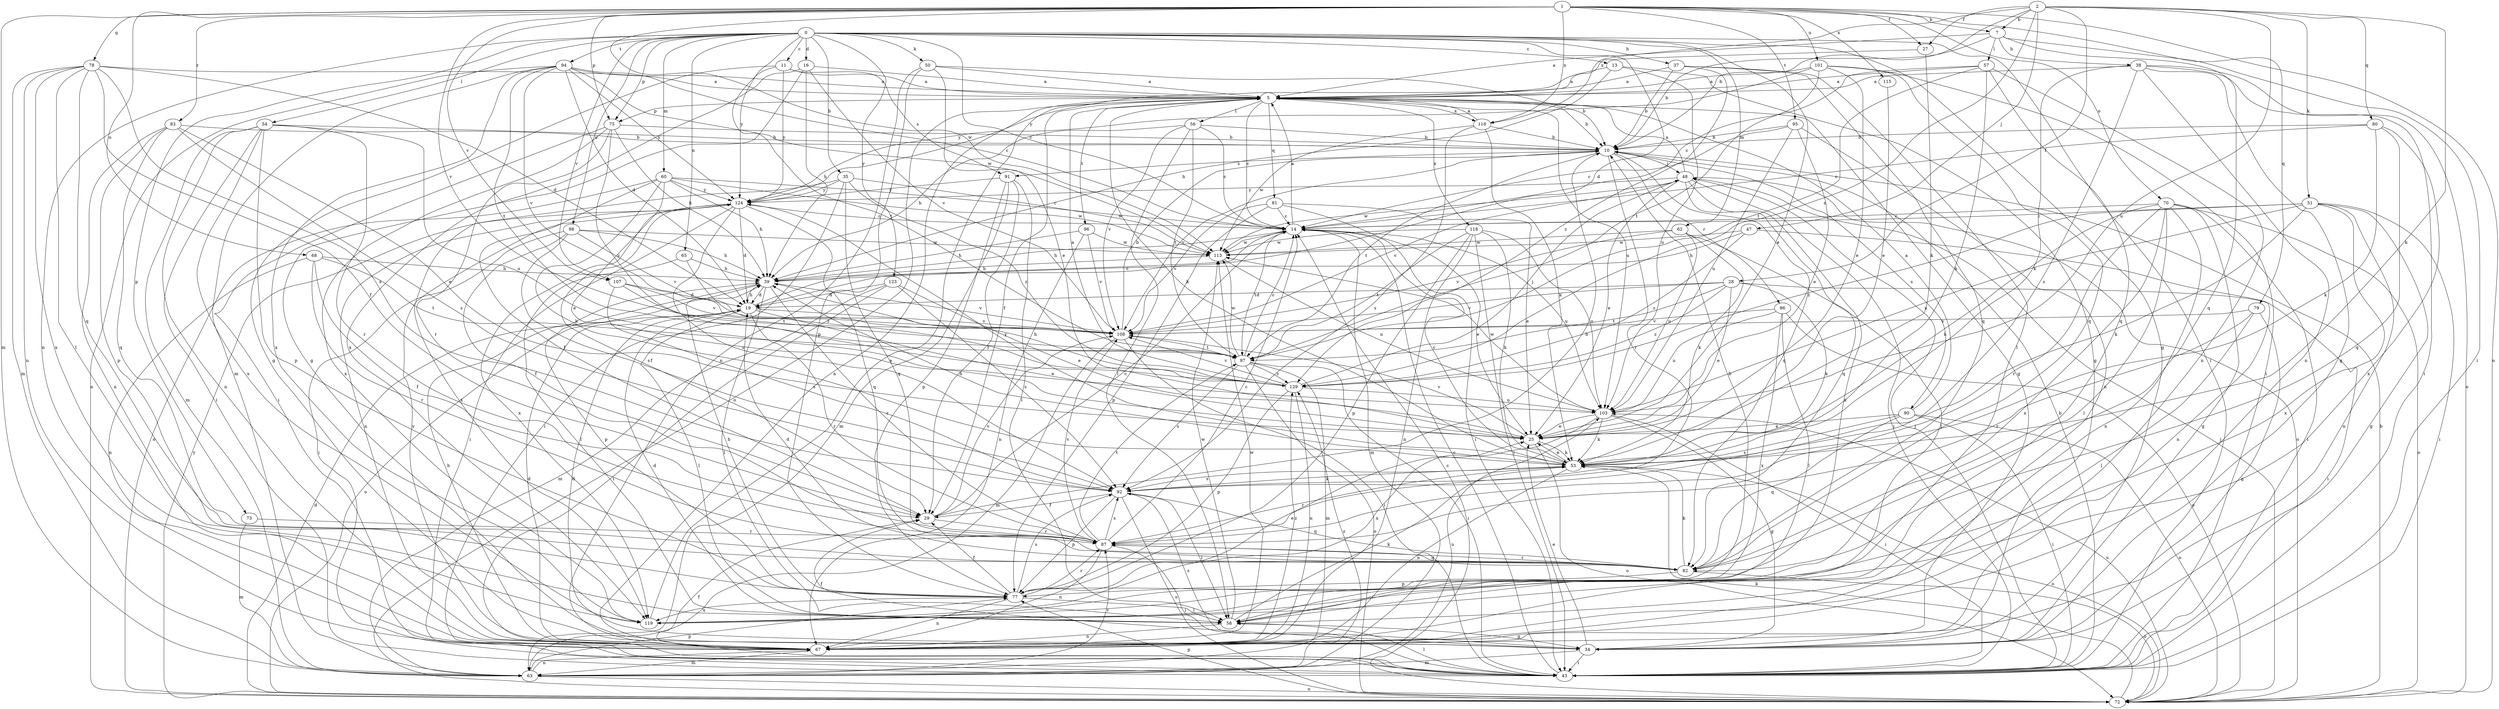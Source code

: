 strict digraph  {
0;
1;
2;
5;
7;
10;
11;
13;
14;
16;
19;
25;
27;
28;
29;
34;
35;
37;
38;
39;
43;
47;
48;
50;
51;
53;
54;
56;
57;
58;
60;
62;
63;
65;
67;
68;
70;
72;
73;
75;
77;
78;
79;
80;
81;
82;
83;
86;
87;
90;
91;
92;
94;
95;
96;
97;
98;
101;
103;
107;
108;
113;
115;
116;
118;
119;
123;
124;
129;
0 -> 11  [label=c];
0 -> 13  [label=c];
0 -> 14  [label=c];
0 -> 16  [label=d];
0 -> 19  [label=d];
0 -> 25  [label=e];
0 -> 34  [label=g];
0 -> 35  [label=h];
0 -> 37  [label=h];
0 -> 43  [label=i];
0 -> 50  [label=k];
0 -> 54  [label=l];
0 -> 60  [label=m];
0 -> 62  [label=m];
0 -> 65  [label=n];
0 -> 67  [label=n];
0 -> 73  [label=p];
0 -> 75  [label=p];
0 -> 94  [label=t];
0 -> 98  [label=u];
0 -> 107  [label=v];
0 -> 123  [label=y];
0 -> 124  [label=y];
1 -> 7  [label=b];
1 -> 27  [label=f];
1 -> 63  [label=m];
1 -> 68  [label=o];
1 -> 70  [label=o];
1 -> 72  [label=o];
1 -> 75  [label=p];
1 -> 78  [label=q];
1 -> 79  [label=q];
1 -> 83  [label=r];
1 -> 95  [label=t];
1 -> 101  [label=u];
1 -> 107  [label=v];
1 -> 108  [label=v];
1 -> 113  [label=w];
1 -> 115  [label=x];
1 -> 116  [label=x];
2 -> 7  [label=b];
2 -> 10  [label=b];
2 -> 27  [label=f];
2 -> 28  [label=f];
2 -> 47  [label=j];
2 -> 51  [label=k];
2 -> 53  [label=k];
2 -> 80  [label=q];
2 -> 103  [label=u];
2 -> 116  [label=x];
2 -> 129  [label=z];
5 -> 10  [label=b];
5 -> 14  [label=c];
5 -> 29  [label=f];
5 -> 34  [label=g];
5 -> 53  [label=k];
5 -> 56  [label=l];
5 -> 72  [label=o];
5 -> 75  [label=p];
5 -> 81  [label=q];
5 -> 96  [label=t];
5 -> 103  [label=u];
5 -> 116  [label=x];
5 -> 118  [label=x];
7 -> 5  [label=a];
7 -> 10  [label=b];
7 -> 38  [label=h];
7 -> 43  [label=i];
7 -> 57  [label=l];
7 -> 82  [label=q];
10 -> 48  [label=j];
10 -> 82  [label=q];
10 -> 86  [label=r];
10 -> 87  [label=r];
10 -> 90  [label=s];
10 -> 91  [label=s];
10 -> 97  [label=t];
10 -> 108  [label=v];
11 -> 5  [label=a];
11 -> 34  [label=g];
11 -> 91  [label=s];
11 -> 97  [label=t];
11 -> 124  [label=y];
13 -> 5  [label=a];
13 -> 34  [label=g];
13 -> 39  [label=h];
13 -> 103  [label=u];
14 -> 5  [label=a];
14 -> 25  [label=e];
14 -> 39  [label=h];
14 -> 63  [label=m];
14 -> 97  [label=t];
14 -> 103  [label=u];
14 -> 113  [label=w];
16 -> 5  [label=a];
16 -> 34  [label=g];
16 -> 39  [label=h];
16 -> 108  [label=v];
16 -> 119  [label=x];
19 -> 14  [label=c];
19 -> 25  [label=e];
19 -> 39  [label=h];
19 -> 58  [label=l];
19 -> 87  [label=r];
19 -> 108  [label=v];
25 -> 53  [label=k];
25 -> 72  [label=o];
25 -> 108  [label=v];
27 -> 53  [label=k];
27 -> 124  [label=y];
28 -> 19  [label=d];
28 -> 25  [label=e];
28 -> 43  [label=i];
28 -> 53  [label=k];
28 -> 97  [label=t];
28 -> 108  [label=v];
28 -> 129  [label=z];
29 -> 10  [label=b];
29 -> 14  [label=c];
29 -> 87  [label=r];
29 -> 108  [label=v];
34 -> 19  [label=d];
34 -> 25  [label=e];
34 -> 29  [label=f];
34 -> 43  [label=i];
34 -> 63  [label=m];
34 -> 92  [label=s];
35 -> 43  [label=i];
35 -> 82  [label=q];
35 -> 113  [label=w];
35 -> 119  [label=x];
35 -> 124  [label=y];
35 -> 129  [label=z];
37 -> 5  [label=a];
37 -> 10  [label=b];
37 -> 58  [label=l];
37 -> 82  [label=q];
37 -> 129  [label=z];
38 -> 5  [label=a];
38 -> 34  [label=g];
38 -> 43  [label=i];
38 -> 53  [label=k];
38 -> 67  [label=n];
38 -> 72  [label=o];
38 -> 92  [label=s];
39 -> 19  [label=d];
39 -> 58  [label=l];
39 -> 72  [label=o];
39 -> 77  [label=p];
39 -> 87  [label=r];
39 -> 108  [label=v];
43 -> 10  [label=b];
43 -> 14  [label=c];
43 -> 29  [label=f];
43 -> 48  [label=j];
43 -> 58  [label=l];
47 -> 39  [label=h];
47 -> 67  [label=n];
47 -> 113  [label=w];
47 -> 129  [label=z];
48 -> 5  [label=a];
48 -> 25  [label=e];
48 -> 43  [label=i];
48 -> 72  [label=o];
48 -> 82  [label=q];
48 -> 108  [label=v];
48 -> 113  [label=w];
48 -> 119  [label=x];
48 -> 124  [label=y];
50 -> 5  [label=a];
50 -> 10  [label=b];
50 -> 25  [label=e];
50 -> 67  [label=n];
50 -> 77  [label=p];
51 -> 14  [label=c];
51 -> 34  [label=g];
51 -> 43  [label=i];
51 -> 53  [label=k];
51 -> 67  [label=n];
51 -> 103  [label=u];
51 -> 119  [label=x];
51 -> 129  [label=z];
53 -> 14  [label=c];
53 -> 25  [label=e];
53 -> 39  [label=h];
53 -> 67  [label=n];
53 -> 72  [label=o];
53 -> 87  [label=r];
53 -> 92  [label=s];
53 -> 124  [label=y];
54 -> 10  [label=b];
54 -> 43  [label=i];
54 -> 63  [label=m];
54 -> 67  [label=n];
54 -> 77  [label=p];
54 -> 87  [label=r];
54 -> 103  [label=u];
54 -> 119  [label=x];
56 -> 10  [label=b];
56 -> 14  [label=c];
56 -> 39  [label=h];
56 -> 58  [label=l];
56 -> 97  [label=t];
56 -> 108  [label=v];
57 -> 5  [label=a];
57 -> 14  [label=c];
57 -> 53  [label=k];
57 -> 67  [label=n];
57 -> 82  [label=q];
57 -> 97  [label=t];
58 -> 19  [label=d];
58 -> 34  [label=g];
58 -> 53  [label=k];
58 -> 67  [label=n];
58 -> 113  [label=w];
60 -> 14  [label=c];
60 -> 25  [label=e];
60 -> 29  [label=f];
60 -> 39  [label=h];
60 -> 53  [label=k];
60 -> 72  [label=o];
60 -> 113  [label=w];
60 -> 124  [label=y];
62 -> 53  [label=k];
62 -> 58  [label=l];
62 -> 103  [label=u];
62 -> 108  [label=v];
62 -> 113  [label=w];
63 -> 67  [label=n];
63 -> 72  [label=o];
63 -> 77  [label=p];
63 -> 87  [label=r];
63 -> 103  [label=u];
63 -> 129  [label=z];
65 -> 39  [label=h];
65 -> 58  [label=l];
65 -> 129  [label=z];
67 -> 5  [label=a];
67 -> 19  [label=d];
67 -> 39  [label=h];
67 -> 63  [label=m];
67 -> 113  [label=w];
67 -> 124  [label=y];
67 -> 129  [label=z];
68 -> 29  [label=f];
68 -> 39  [label=h];
68 -> 67  [label=n];
68 -> 87  [label=r];
68 -> 97  [label=t];
70 -> 14  [label=c];
70 -> 34  [label=g];
70 -> 43  [label=i];
70 -> 53  [label=k];
70 -> 58  [label=l];
70 -> 67  [label=n];
70 -> 72  [label=o];
70 -> 87  [label=r];
70 -> 119  [label=x];
72 -> 10  [label=b];
72 -> 14  [label=c];
72 -> 19  [label=d];
72 -> 48  [label=j];
72 -> 53  [label=k];
72 -> 77  [label=p];
72 -> 103  [label=u];
72 -> 124  [label=y];
73 -> 63  [label=m];
73 -> 87  [label=r];
75 -> 10  [label=b];
75 -> 39  [label=h];
75 -> 43  [label=i];
75 -> 87  [label=r];
75 -> 119  [label=x];
75 -> 129  [label=z];
77 -> 10  [label=b];
77 -> 25  [label=e];
77 -> 29  [label=f];
77 -> 39  [label=h];
77 -> 58  [label=l];
77 -> 67  [label=n];
77 -> 87  [label=r];
77 -> 92  [label=s];
77 -> 119  [label=x];
78 -> 5  [label=a];
78 -> 19  [label=d];
78 -> 29  [label=f];
78 -> 58  [label=l];
78 -> 63  [label=m];
78 -> 67  [label=n];
78 -> 82  [label=q];
78 -> 92  [label=s];
78 -> 119  [label=x];
79 -> 34  [label=g];
79 -> 58  [label=l];
79 -> 87  [label=r];
79 -> 108  [label=v];
80 -> 10  [label=b];
80 -> 14  [label=c];
80 -> 53  [label=k];
80 -> 82  [label=q];
80 -> 119  [label=x];
81 -> 14  [label=c];
81 -> 25  [label=e];
81 -> 43  [label=i];
81 -> 77  [label=p];
81 -> 108  [label=v];
82 -> 19  [label=d];
82 -> 53  [label=k];
82 -> 72  [label=o];
82 -> 77  [label=p];
82 -> 87  [label=r];
83 -> 10  [label=b];
83 -> 25  [label=e];
83 -> 67  [label=n];
83 -> 77  [label=p];
83 -> 82  [label=q];
83 -> 92  [label=s];
86 -> 58  [label=l];
86 -> 72  [label=o];
86 -> 103  [label=u];
86 -> 108  [label=v];
86 -> 119  [label=x];
87 -> 14  [label=c];
87 -> 43  [label=i];
87 -> 67  [label=n];
87 -> 82  [label=q];
87 -> 92  [label=s];
87 -> 97  [label=t];
87 -> 108  [label=v];
90 -> 5  [label=a];
90 -> 25  [label=e];
90 -> 43  [label=i];
90 -> 72  [label=o];
90 -> 82  [label=q];
90 -> 92  [label=s];
91 -> 29  [label=f];
91 -> 58  [label=l];
91 -> 63  [label=m];
91 -> 77  [label=p];
91 -> 124  [label=y];
92 -> 29  [label=f];
92 -> 53  [label=k];
92 -> 58  [label=l];
92 -> 72  [label=o];
92 -> 77  [label=p];
92 -> 82  [label=q];
94 -> 5  [label=a];
94 -> 14  [label=c];
94 -> 19  [label=d];
94 -> 63  [label=m];
94 -> 72  [label=o];
94 -> 97  [label=t];
94 -> 108  [label=v];
94 -> 113  [label=w];
94 -> 119  [label=x];
94 -> 124  [label=y];
95 -> 10  [label=b];
95 -> 14  [label=c];
95 -> 25  [label=e];
95 -> 67  [label=n];
95 -> 103  [label=u];
96 -> 39  [label=h];
96 -> 67  [label=n];
96 -> 108  [label=v];
96 -> 113  [label=w];
97 -> 14  [label=c];
97 -> 43  [label=i];
97 -> 63  [label=m];
97 -> 72  [label=o];
97 -> 92  [label=s];
97 -> 113  [label=w];
97 -> 129  [label=z];
98 -> 29  [label=f];
98 -> 39  [label=h];
98 -> 43  [label=i];
98 -> 92  [label=s];
98 -> 108  [label=v];
98 -> 113  [label=w];
101 -> 5  [label=a];
101 -> 25  [label=e];
101 -> 43  [label=i];
101 -> 82  [label=q];
101 -> 97  [label=t];
101 -> 124  [label=y];
103 -> 25  [label=e];
103 -> 34  [label=g];
103 -> 43  [label=i];
103 -> 53  [label=k];
103 -> 113  [label=w];
103 -> 119  [label=x];
107 -> 19  [label=d];
107 -> 92  [label=s];
107 -> 97  [label=t];
107 -> 108  [label=v];
108 -> 10  [label=b];
108 -> 43  [label=i];
108 -> 63  [label=m];
108 -> 97  [label=t];
113 -> 39  [label=h];
113 -> 103  [label=u];
115 -> 25  [label=e];
116 -> 5  [label=a];
116 -> 10  [label=b];
116 -> 53  [label=k];
116 -> 92  [label=s];
116 -> 113  [label=w];
118 -> 43  [label=i];
118 -> 53  [label=k];
118 -> 67  [label=n];
118 -> 77  [label=p];
118 -> 97  [label=t];
118 -> 103  [label=u];
118 -> 113  [label=w];
119 -> 5  [label=a];
123 -> 19  [label=d];
123 -> 25  [label=e];
123 -> 43  [label=i];
123 -> 63  [label=m];
123 -> 92  [label=s];
124 -> 14  [label=c];
124 -> 19  [label=d];
124 -> 29  [label=f];
124 -> 43  [label=i];
124 -> 67  [label=n];
124 -> 82  [label=q];
124 -> 92  [label=s];
124 -> 119  [label=x];
129 -> 5  [label=a];
129 -> 39  [label=h];
129 -> 48  [label=j];
129 -> 67  [label=n];
129 -> 77  [label=p];
129 -> 103  [label=u];
129 -> 108  [label=v];
}
